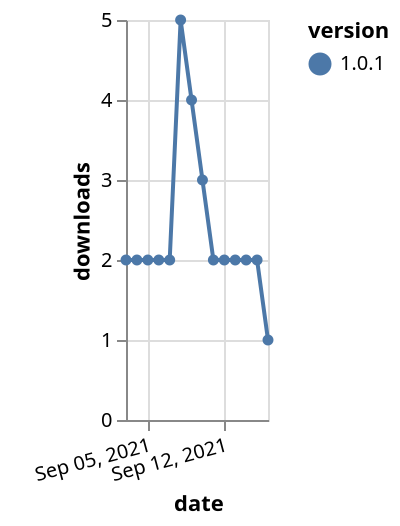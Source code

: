{"$schema": "https://vega.github.io/schema/vega-lite/v5.json", "description": "A simple bar chart with embedded data.", "data": {"values": [{"date": "2021-09-03", "total": 2849, "delta": 2, "version": "1.0.1"}, {"date": "2021-09-04", "total": 2851, "delta": 2, "version": "1.0.1"}, {"date": "2021-09-05", "total": 2853, "delta": 2, "version": "1.0.1"}, {"date": "2021-09-06", "total": 2855, "delta": 2, "version": "1.0.1"}, {"date": "2021-09-07", "total": 2857, "delta": 2, "version": "1.0.1"}, {"date": "2021-09-08", "total": 2862, "delta": 5, "version": "1.0.1"}, {"date": "2021-09-09", "total": 2866, "delta": 4, "version": "1.0.1"}, {"date": "2021-09-10", "total": 2869, "delta": 3, "version": "1.0.1"}, {"date": "2021-09-11", "total": 2871, "delta": 2, "version": "1.0.1"}, {"date": "2021-09-12", "total": 2873, "delta": 2, "version": "1.0.1"}, {"date": "2021-09-13", "total": 2875, "delta": 2, "version": "1.0.1"}, {"date": "2021-09-14", "total": 2877, "delta": 2, "version": "1.0.1"}, {"date": "2021-09-15", "total": 2879, "delta": 2, "version": "1.0.1"}, {"date": "2021-09-16", "total": 2880, "delta": 1, "version": "1.0.1"}]}, "width": "container", "mark": {"type": "line", "point": {"filled": true}}, "encoding": {"x": {"field": "date", "type": "temporal", "timeUnit": "yearmonthdate", "title": "date", "axis": {"labelAngle": -15}}, "y": {"field": "delta", "type": "quantitative", "title": "downloads"}, "color": {"field": "version", "type": "nominal"}, "tooltip": {"field": "delta"}}}